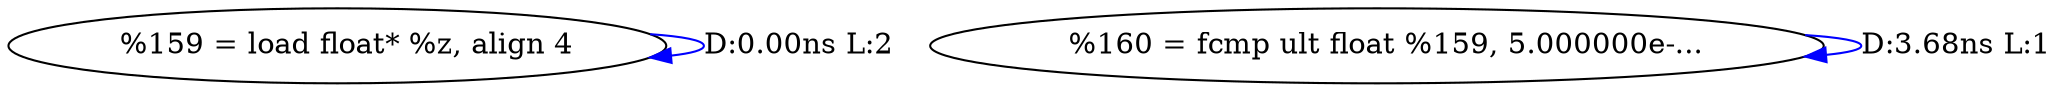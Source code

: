 digraph {
Node0x2d11e80[label="  %159 = load float* %z, align 4"];
Node0x2d11e80 -> Node0x2d11e80[label="D:0.00ns L:2",color=blue];
Node0x2d11f60[label="  %160 = fcmp ult float %159, 5.000000e-..."];
Node0x2d11f60 -> Node0x2d11f60[label="D:3.68ns L:1",color=blue];
}
